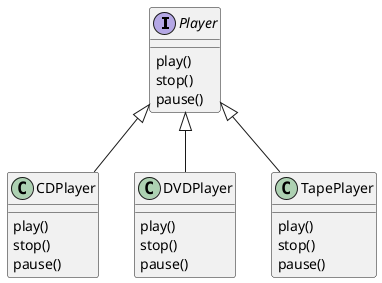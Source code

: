 @startuml

interface Player {
  play()
  stop()
  pause()
}

class CDPlayer {
  play()
  stop()
  pause()
}

class DVDPlayer {
  play()
  stop()
  pause()
}

class TapePlayer {
  play()
  stop()
  pause()
}

Player <|-- CDPlayer
Player <|-- DVDPlayer
Player <|-- TapePlayer

@enduml
